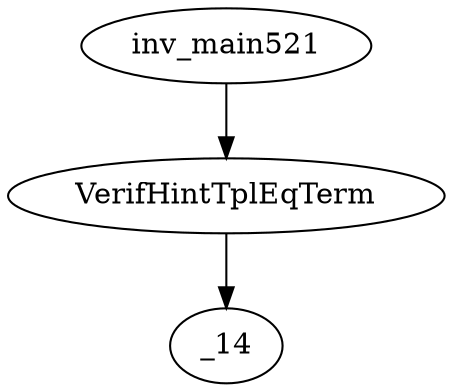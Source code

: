 digraph dag {
0 [label="inv_main521"];
1 [label="VerifHintTplEqTerm"];
2 [label="_14"];
0->1
1 -> 2
}
